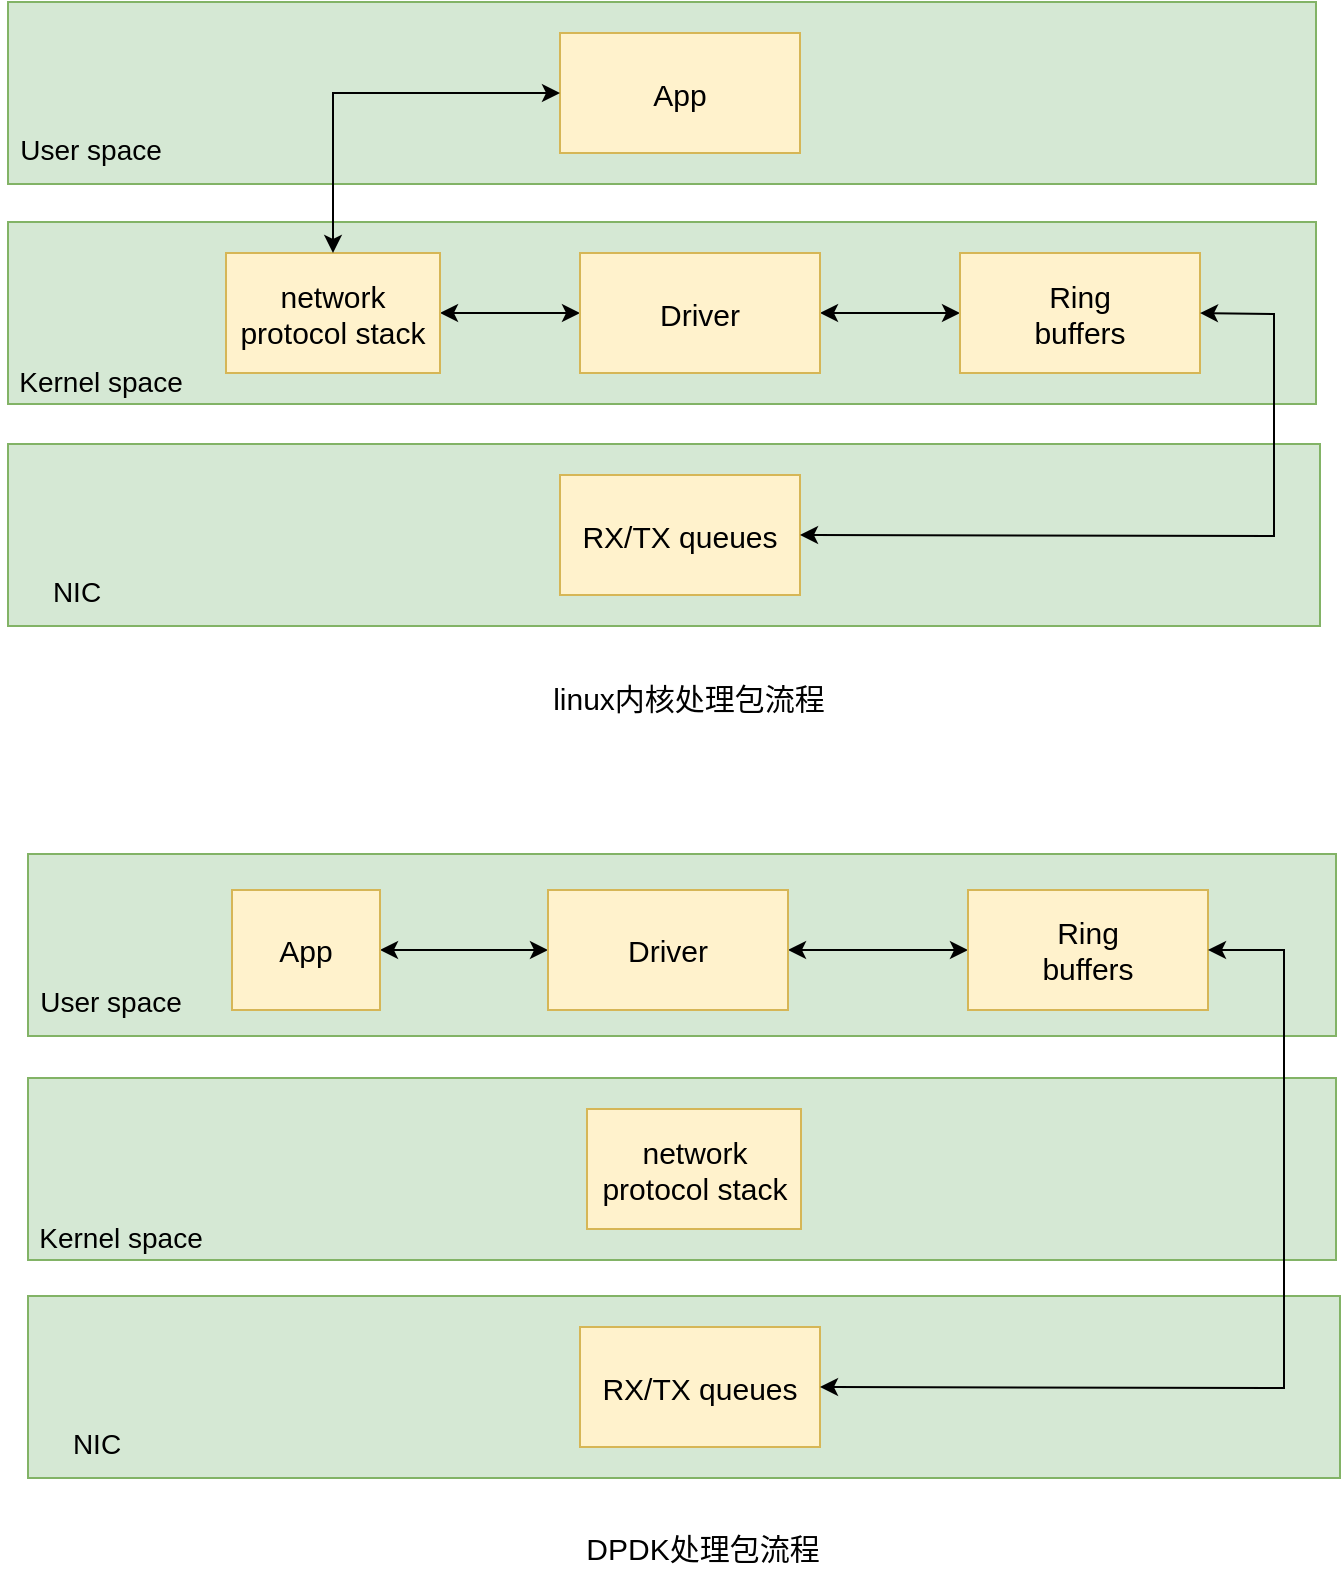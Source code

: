 <mxfile version="21.6.1" type="github">
  <diagram name="报文流向" id="vCY1DlSuIEUwMERqjHk8">
    <mxGraphModel dx="1674" dy="1021" grid="0" gridSize="10" guides="1" tooltips="1" connect="1" arrows="1" fold="1" page="0" pageScale="1" pageWidth="827" pageHeight="1169" math="0" shadow="0">
      <root>
        <mxCell id="0" />
        <mxCell id="1" parent="0" />
        <mxCell id="spY9hiR_xeRV6OndHtL6-28" value="" style="rounded=0;whiteSpace=wrap;html=1;fillColor=#d5e8d4;strokeColor=#82b366;" vertex="1" parent="1">
          <mxGeometry x="591" y="747" width="654" height="91" as="geometry" />
        </mxCell>
        <mxCell id="spY9hiR_xeRV6OndHtL6-3" value="" style="rounded=0;whiteSpace=wrap;html=1;fillColor=#d5e8d4;strokeColor=#82b366;" vertex="1" parent="1">
          <mxGeometry x="581" y="542" width="656" height="91" as="geometry" />
        </mxCell>
        <mxCell id="spY9hiR_xeRV6OndHtL6-4" value="NIC" style="text;html=1;align=center;verticalAlign=middle;resizable=0;points=[];autosize=1;strokeColor=none;fillColor=none;fontSize=14;" vertex="1" parent="1">
          <mxGeometry x="594" y="601" width="42" height="29" as="geometry" />
        </mxCell>
        <mxCell id="spY9hiR_xeRV6OndHtL6-5" value="RX/TX queues" style="whiteSpace=wrap;html=1;fillColor=#fff2cc;strokeColor=#d6b656;fontSize=15;" vertex="1" parent="1">
          <mxGeometry x="857" y="557.5" width="120" height="60" as="geometry" />
        </mxCell>
        <mxCell id="spY9hiR_xeRV6OndHtL6-6" value="" style="rounded=0;whiteSpace=wrap;html=1;fillColor=#d5e8d4;strokeColor=#82b366;" vertex="1" parent="1">
          <mxGeometry x="581" y="431" width="654" height="91" as="geometry" />
        </mxCell>
        <mxCell id="spY9hiR_xeRV6OndHtL6-7" value="Kernel space" style="text;html=1;align=center;verticalAlign=middle;resizable=0;points=[];autosize=1;strokeColor=none;fillColor=none;fontSize=14;" vertex="1" parent="1">
          <mxGeometry x="577" y="496" width="100" height="29" as="geometry" />
        </mxCell>
        <mxCell id="spY9hiR_xeRV6OndHtL6-10" value="" style="edgeStyle=orthogonalEdgeStyle;rounded=0;orthogonalLoop=1;jettySize=auto;html=1;startArrow=classic;startFill=1;fontSize=15;" edge="1" parent="1" source="spY9hiR_xeRV6OndHtL6-8" target="spY9hiR_xeRV6OndHtL6-9">
          <mxGeometry relative="1" as="geometry" />
        </mxCell>
        <mxCell id="spY9hiR_xeRV6OndHtL6-12" value="" style="edgeStyle=orthogonalEdgeStyle;rounded=0;orthogonalLoop=1;jettySize=auto;html=1;startArrow=classic;startFill=1;fontSize=15;" edge="1" parent="1" source="spY9hiR_xeRV6OndHtL6-8" target="spY9hiR_xeRV6OndHtL6-11">
          <mxGeometry relative="1" as="geometry" />
        </mxCell>
        <mxCell id="spY9hiR_xeRV6OndHtL6-8" value="Driver" style="whiteSpace=wrap;html=1;fillColor=#fff2cc;strokeColor=#d6b656;fontSize=15;" vertex="1" parent="1">
          <mxGeometry x="867" y="446.5" width="120" height="60" as="geometry" />
        </mxCell>
        <mxCell id="spY9hiR_xeRV6OndHtL6-9" value="Ring&lt;br style=&quot;font-size: 15px;&quot;&gt;buffers" style="whiteSpace=wrap;html=1;fillColor=#fff2cc;strokeColor=#d6b656;fontSize=15;" vertex="1" parent="1">
          <mxGeometry x="1057" y="446.5" width="120" height="60" as="geometry" />
        </mxCell>
        <mxCell id="spY9hiR_xeRV6OndHtL6-11" value="network protocol stack" style="whiteSpace=wrap;html=1;fillColor=#fff2cc;strokeColor=#d6b656;fontSize=15;" vertex="1" parent="1">
          <mxGeometry x="690" y="446.5" width="107" height="60" as="geometry" />
        </mxCell>
        <mxCell id="spY9hiR_xeRV6OndHtL6-13" value="" style="rounded=0;whiteSpace=wrap;html=1;fillColor=#d5e8d4;strokeColor=#82b366;" vertex="1" parent="1">
          <mxGeometry x="581" y="321" width="654" height="91" as="geometry" />
        </mxCell>
        <mxCell id="spY9hiR_xeRV6OndHtL6-14" value="User space" style="text;html=1;align=center;verticalAlign=middle;resizable=0;points=[];autosize=1;strokeColor=none;fillColor=none;fontSize=14;" vertex="1" parent="1">
          <mxGeometry x="577" y="380" width="89" height="29" as="geometry" />
        </mxCell>
        <mxCell id="spY9hiR_xeRV6OndHtL6-15" value="App" style="whiteSpace=wrap;html=1;fillColor=#fff2cc;strokeColor=#d6b656;fontSize=15;" vertex="1" parent="1">
          <mxGeometry x="857" y="336.5" width="120" height="60" as="geometry" />
        </mxCell>
        <mxCell id="spY9hiR_xeRV6OndHtL6-16" value="" style="endArrow=classic;startArrow=classic;html=1;rounded=0;exitX=1;exitY=0.5;exitDx=0;exitDy=0;entryX=1;entryY=0.5;entryDx=0;entryDy=0;fontSize=15;" edge="1" parent="1" source="spY9hiR_xeRV6OndHtL6-5" target="spY9hiR_xeRV6OndHtL6-9">
          <mxGeometry width="50" height="50" relative="1" as="geometry">
            <mxPoint x="375" y="601" as="sourcePoint" />
            <mxPoint x="425" y="551" as="targetPoint" />
            <Array as="points">
              <mxPoint x="1214" y="588" />
              <mxPoint x="1214" y="477" />
            </Array>
          </mxGeometry>
        </mxCell>
        <mxCell id="spY9hiR_xeRV6OndHtL6-17" value="" style="edgeStyle=orthogonalEdgeStyle;rounded=0;orthogonalLoop=1;jettySize=auto;html=1;startArrow=classic;startFill=1;entryX=0;entryY=0.5;entryDx=0;entryDy=0;exitX=0.5;exitY=0;exitDx=0;exitDy=0;fontSize=15;" edge="1" parent="1" source="spY9hiR_xeRV6OndHtL6-11" target="spY9hiR_xeRV6OndHtL6-15">
          <mxGeometry relative="1" as="geometry">
            <mxPoint x="987" y="492" as="sourcePoint" />
            <mxPoint x="1067" y="492" as="targetPoint" />
          </mxGeometry>
        </mxCell>
        <mxCell id="spY9hiR_xeRV6OndHtL6-18" value="" style="rounded=0;whiteSpace=wrap;html=1;fillColor=#d5e8d4;strokeColor=#82b366;" vertex="1" parent="1">
          <mxGeometry x="591" y="968" width="656" height="91" as="geometry" />
        </mxCell>
        <mxCell id="spY9hiR_xeRV6OndHtL6-19" value="NIC" style="text;html=1;align=center;verticalAlign=middle;resizable=0;points=[];autosize=1;strokeColor=none;fillColor=none;fontSize=14;" vertex="1" parent="1">
          <mxGeometry x="604" y="1027" width="42" height="29" as="geometry" />
        </mxCell>
        <mxCell id="spY9hiR_xeRV6OndHtL6-20" value="RX/TX queues" style="whiteSpace=wrap;html=1;fillColor=#fff2cc;strokeColor=#d6b656;fontSize=15;" vertex="1" parent="1">
          <mxGeometry x="867" y="983.5" width="120" height="60" as="geometry" />
        </mxCell>
        <mxCell id="spY9hiR_xeRV6OndHtL6-21" value="" style="rounded=0;whiteSpace=wrap;html=1;fillColor=#d5e8d4;strokeColor=#82b366;" vertex="1" parent="1">
          <mxGeometry x="591" y="859" width="654" height="91" as="geometry" />
        </mxCell>
        <mxCell id="spY9hiR_xeRV6OndHtL6-22" value="Kernel space" style="text;html=1;align=center;verticalAlign=middle;resizable=0;points=[];autosize=1;strokeColor=none;fillColor=none;fontSize=14;" vertex="1" parent="1">
          <mxGeometry x="587" y="924" width="100" height="29" as="geometry" />
        </mxCell>
        <mxCell id="spY9hiR_xeRV6OndHtL6-23" value="" style="edgeStyle=orthogonalEdgeStyle;rounded=0;orthogonalLoop=1;jettySize=auto;html=1;startArrow=classic;startFill=1;fontSize=15;" edge="1" parent="1" source="spY9hiR_xeRV6OndHtL6-25" target="spY9hiR_xeRV6OndHtL6-26">
          <mxGeometry relative="1" as="geometry" />
        </mxCell>
        <mxCell id="spY9hiR_xeRV6OndHtL6-24" value="" style="edgeStyle=orthogonalEdgeStyle;rounded=0;orthogonalLoop=1;jettySize=auto;html=1;startArrow=classic;startFill=1;fontSize=15;entryX=1;entryY=0.5;entryDx=0;entryDy=0;" edge="1" parent="1" source="spY9hiR_xeRV6OndHtL6-25" target="spY9hiR_xeRV6OndHtL6-30">
          <mxGeometry relative="1" as="geometry" />
        </mxCell>
        <mxCell id="spY9hiR_xeRV6OndHtL6-25" value="Driver" style="whiteSpace=wrap;html=1;fillColor=#fff2cc;strokeColor=#d6b656;fontSize=15;" vertex="1" parent="1">
          <mxGeometry x="851" y="765" width="120" height="60" as="geometry" />
        </mxCell>
        <mxCell id="spY9hiR_xeRV6OndHtL6-26" value="Ring&lt;br style=&quot;font-size: 15px;&quot;&gt;buffers" style="whiteSpace=wrap;html=1;fillColor=#fff2cc;strokeColor=#d6b656;fontSize=15;" vertex="1" parent="1">
          <mxGeometry x="1061" y="765" width="120" height="60" as="geometry" />
        </mxCell>
        <mxCell id="spY9hiR_xeRV6OndHtL6-27" value="network protocol stack" style="whiteSpace=wrap;html=1;fillColor=#fff2cc;strokeColor=#d6b656;fontSize=15;" vertex="1" parent="1">
          <mxGeometry x="870.5" y="874.5" width="107" height="60" as="geometry" />
        </mxCell>
        <mxCell id="spY9hiR_xeRV6OndHtL6-29" value="User space" style="text;html=1;align=center;verticalAlign=middle;resizable=0;points=[];autosize=1;strokeColor=none;fillColor=none;fontSize=14;" vertex="1" parent="1">
          <mxGeometry x="587" y="806" width="89" height="29" as="geometry" />
        </mxCell>
        <mxCell id="spY9hiR_xeRV6OndHtL6-30" value="App" style="whiteSpace=wrap;html=1;fillColor=#fff2cc;strokeColor=#d6b656;fontSize=15;" vertex="1" parent="1">
          <mxGeometry x="693" y="765" width="74" height="60" as="geometry" />
        </mxCell>
        <mxCell id="spY9hiR_xeRV6OndHtL6-31" value="" style="endArrow=classic;startArrow=classic;html=1;rounded=0;exitX=1;exitY=0.5;exitDx=0;exitDy=0;entryX=1;entryY=0.5;entryDx=0;entryDy=0;fontSize=15;" edge="1" parent="1" source="spY9hiR_xeRV6OndHtL6-20" target="spY9hiR_xeRV6OndHtL6-26">
          <mxGeometry width="50" height="50" relative="1" as="geometry">
            <mxPoint x="385" y="1027" as="sourcePoint" />
            <mxPoint x="435" y="977" as="targetPoint" />
            <Array as="points">
              <mxPoint x="1219" y="1014" />
              <mxPoint x="1219" y="795" />
            </Array>
          </mxGeometry>
        </mxCell>
        <mxCell id="spY9hiR_xeRV6OndHtL6-33" value="&lt;span style=&quot;background-color: initial;&quot;&gt;linux&lt;/span&gt;&lt;span style=&quot;background-color: initial; font-family: FangSong;&quot;&gt;内核处理包流程&lt;/span&gt;&lt;br&gt;" style="text;html=1;align=center;verticalAlign=middle;resizable=0;points=[];autosize=1;strokeColor=none;fillColor=none;fontSize=15;" vertex="1" parent="1">
          <mxGeometry x="844" y="654" width="154" height="30" as="geometry" />
        </mxCell>
        <mxCell id="spY9hiR_xeRV6OndHtL6-34" value="&lt;span style=&quot;background-color: initial;&quot;&gt;DPDK&lt;/span&gt;&lt;span style=&quot;background-color: initial; font-family: FangSong;&quot;&gt;处理包流程&lt;/span&gt;" style="text;html=1;align=center;verticalAlign=middle;resizable=0;points=[];autosize=1;strokeColor=none;fillColor=none;fontSize=15;" vertex="1" parent="1">
          <mxGeometry x="860" y="1079" width="135" height="30" as="geometry" />
        </mxCell>
      </root>
    </mxGraphModel>
  </diagram>
</mxfile>
